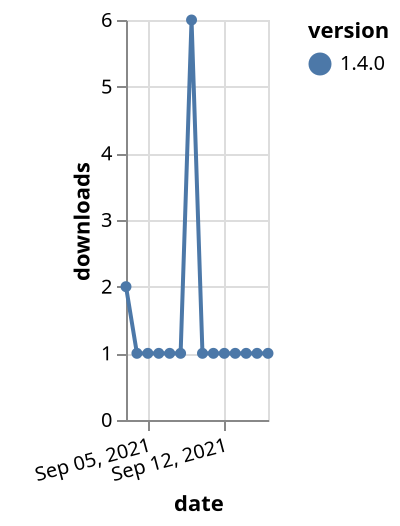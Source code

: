 {"$schema": "https://vega.github.io/schema/vega-lite/v5.json", "description": "A simple bar chart with embedded data.", "data": {"values": [{"date": "2021-09-03", "total": 512, "delta": 2, "version": "1.4.0"}, {"date": "2021-09-04", "total": 513, "delta": 1, "version": "1.4.0"}, {"date": "2021-09-05", "total": 514, "delta": 1, "version": "1.4.0"}, {"date": "2021-09-06", "total": 515, "delta": 1, "version": "1.4.0"}, {"date": "2021-09-07", "total": 516, "delta": 1, "version": "1.4.0"}, {"date": "2021-09-08", "total": 517, "delta": 1, "version": "1.4.0"}, {"date": "2021-09-09", "total": 523, "delta": 6, "version": "1.4.0"}, {"date": "2021-09-10", "total": 524, "delta": 1, "version": "1.4.0"}, {"date": "2021-09-11", "total": 525, "delta": 1, "version": "1.4.0"}, {"date": "2021-09-12", "total": 526, "delta": 1, "version": "1.4.0"}, {"date": "2021-09-13", "total": 527, "delta": 1, "version": "1.4.0"}, {"date": "2021-09-14", "total": 528, "delta": 1, "version": "1.4.0"}, {"date": "2021-09-15", "total": 529, "delta": 1, "version": "1.4.0"}, {"date": "2021-09-16", "total": 530, "delta": 1, "version": "1.4.0"}]}, "width": "container", "mark": {"type": "line", "point": {"filled": true}}, "encoding": {"x": {"field": "date", "type": "temporal", "timeUnit": "yearmonthdate", "title": "date", "axis": {"labelAngle": -15}}, "y": {"field": "delta", "type": "quantitative", "title": "downloads"}, "color": {"field": "version", "type": "nominal"}, "tooltip": {"field": "delta"}}}
